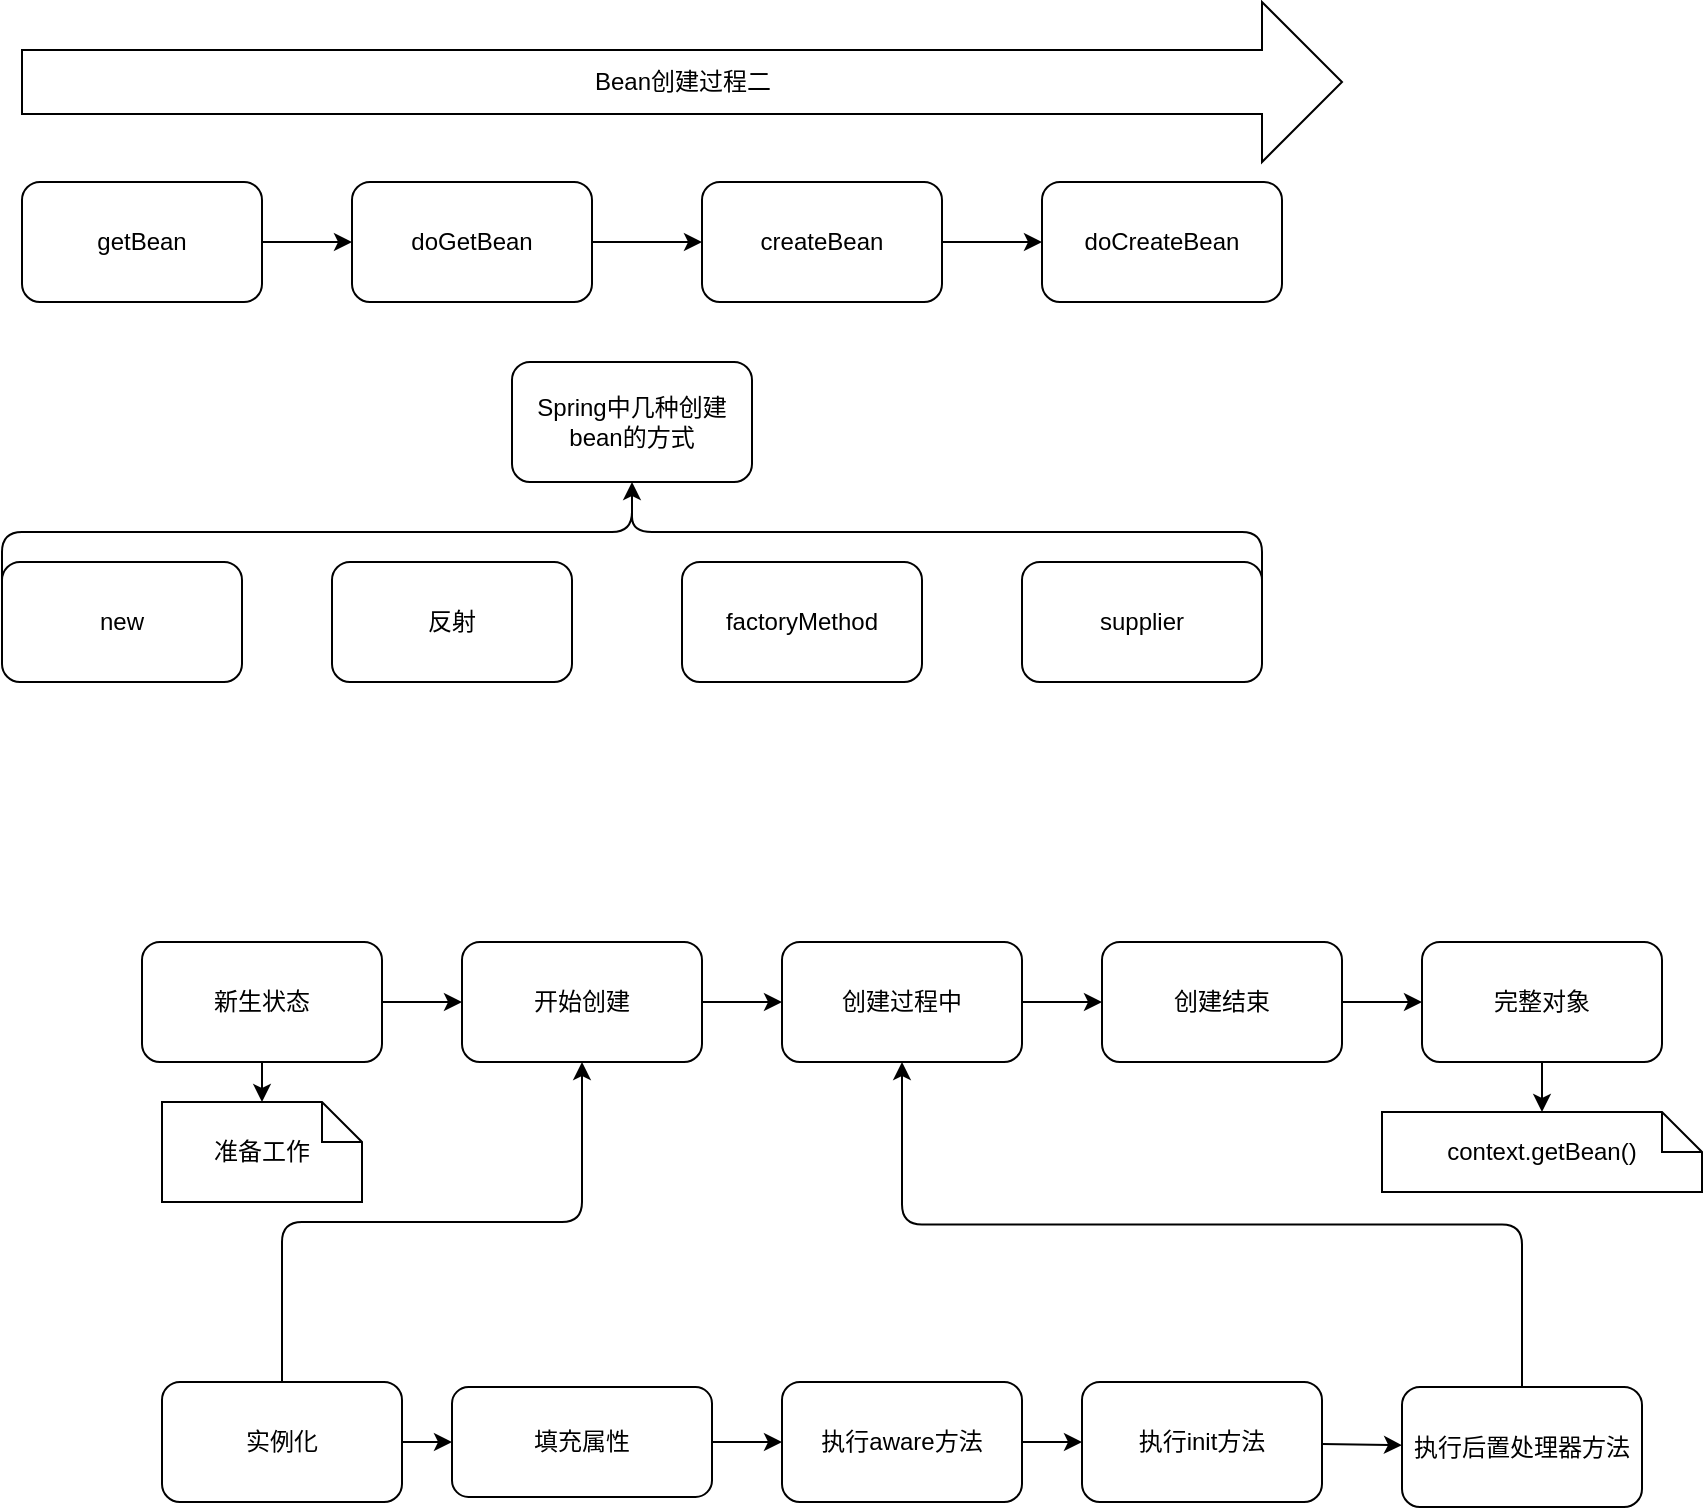 <mxfile>
    <diagram id="0c6S5G5RvyebtHSAQ-_h" name="Page-1">
        <mxGraphModel dx="1054" dy="617" grid="1" gridSize="10" guides="1" tooltips="1" connect="1" arrows="1" fold="1" page="1" pageScale="1" pageWidth="10000000" pageHeight="10000000" math="0" shadow="0">
            <root>
                <mxCell id="0"/>
                <mxCell id="1" parent="0"/>
                <mxCell id="19" value="Bean创建过程二" style="html=1;shadow=0;dashed=0;align=center;verticalAlign=middle;shape=mxgraph.arrows2.arrow;dy=0.6;dx=40;notch=0;" vertex="1" parent="1">
                    <mxGeometry x="90" y="230" width="660" height="80" as="geometry"/>
                </mxCell>
                <mxCell id="24" style="edgeStyle=none;html=1;exitX=1;exitY=0.5;exitDx=0;exitDy=0;" edge="1" parent="1" source="20" target="21">
                    <mxGeometry relative="1" as="geometry"/>
                </mxCell>
                <mxCell id="20" value="getBean" style="rounded=1;whiteSpace=wrap;html=1;" vertex="1" parent="1">
                    <mxGeometry x="90" y="320" width="120" height="60" as="geometry"/>
                </mxCell>
                <mxCell id="25" style="edgeStyle=none;html=1;exitX=1;exitY=0.5;exitDx=0;exitDy=0;" edge="1" parent="1" source="21" target="22">
                    <mxGeometry relative="1" as="geometry"/>
                </mxCell>
                <mxCell id="21" value="doGetBean" style="rounded=1;whiteSpace=wrap;html=1;" vertex="1" parent="1">
                    <mxGeometry x="255" y="320" width="120" height="60" as="geometry"/>
                </mxCell>
                <mxCell id="26" style="edgeStyle=none;html=1;exitX=1;exitY=0.5;exitDx=0;exitDy=0;" edge="1" parent="1" source="22" target="23">
                    <mxGeometry relative="1" as="geometry"/>
                </mxCell>
                <mxCell id="22" value="createBean" style="rounded=1;whiteSpace=wrap;html=1;" vertex="1" parent="1">
                    <mxGeometry x="430" y="320" width="120" height="60" as="geometry"/>
                </mxCell>
                <mxCell id="23" value="doCreateBean" style="rounded=1;whiteSpace=wrap;html=1;" vertex="1" parent="1">
                    <mxGeometry x="600" y="320" width="120" height="60" as="geometry"/>
                </mxCell>
                <mxCell id="27" value="new" style="rounded=1;whiteSpace=wrap;html=1;" vertex="1" parent="1">
                    <mxGeometry x="80" y="510" width="120" height="60" as="geometry"/>
                </mxCell>
                <mxCell id="28" value="反射" style="rounded=1;whiteSpace=wrap;html=1;" vertex="1" parent="1">
                    <mxGeometry x="245" y="510" width="120" height="60" as="geometry"/>
                </mxCell>
                <mxCell id="29" value="factoryMethod" style="rounded=1;whiteSpace=wrap;html=1;" vertex="1" parent="1">
                    <mxGeometry x="420" y="510" width="120" height="60" as="geometry"/>
                </mxCell>
                <mxCell id="30" value="supplier" style="rounded=1;whiteSpace=wrap;html=1;" vertex="1" parent="1">
                    <mxGeometry x="590" y="510" width="120" height="60" as="geometry"/>
                </mxCell>
                <mxCell id="38" style="edgeStyle=none;html=1;exitX=0.1;exitY=0.5;exitDx=0;exitDy=0;exitPerimeter=0;entryX=0.5;entryY=1;entryDx=0;entryDy=0;" edge="1" parent="1" source="31" target="37">
                    <mxGeometry relative="1" as="geometry"/>
                </mxCell>
                <mxCell id="31" value="" style="shape=curlyBracket;whiteSpace=wrap;html=1;rounded=1;flipH=1;rotation=-90;" vertex="1" parent="1">
                    <mxGeometry x="370" y="180" width="50" height="630" as="geometry"/>
                </mxCell>
                <mxCell id="37" value="Spring中几种创建bean的方式" style="rounded=1;whiteSpace=wrap;html=1;" vertex="1" parent="1">
                    <mxGeometry x="335" y="410" width="120" height="60" as="geometry"/>
                </mxCell>
                <mxCell id="43" style="edgeStyle=none;html=1;exitX=1;exitY=0.5;exitDx=0;exitDy=0;" edge="1" parent="1" source="39" target="40">
                    <mxGeometry relative="1" as="geometry"/>
                </mxCell>
                <mxCell id="49" style="edgeStyle=none;html=1;exitX=0.5;exitY=1;exitDx=0;exitDy=0;entryX=0.5;entryY=0;entryDx=0;entryDy=0;entryPerimeter=0;" edge="1" parent="1" source="39" target="48">
                    <mxGeometry relative="1" as="geometry"/>
                </mxCell>
                <mxCell id="39" value="新生状态" style="rounded=1;whiteSpace=wrap;html=1;" vertex="1" parent="1">
                    <mxGeometry x="150" y="700" width="120" height="60" as="geometry"/>
                </mxCell>
                <mxCell id="44" style="edgeStyle=none;html=1;exitX=1;exitY=0.5;exitDx=0;exitDy=0;" edge="1" parent="1" source="40" target="41">
                    <mxGeometry relative="1" as="geometry"/>
                </mxCell>
                <mxCell id="40" value="开始创建" style="rounded=1;whiteSpace=wrap;html=1;" vertex="1" parent="1">
                    <mxGeometry x="310" y="700" width="120" height="60" as="geometry"/>
                </mxCell>
                <mxCell id="45" style="edgeStyle=none;html=1;exitX=1;exitY=0.5;exitDx=0;exitDy=0;" edge="1" parent="1" source="41" target="42">
                    <mxGeometry relative="1" as="geometry"/>
                </mxCell>
                <mxCell id="41" value="创建过程中" style="rounded=1;whiteSpace=wrap;html=1;" vertex="1" parent="1">
                    <mxGeometry x="470" y="700" width="120" height="60" as="geometry"/>
                </mxCell>
                <mxCell id="65" value="" style="edgeStyle=orthogonalEdgeStyle;html=1;" edge="1" parent="1" source="42" target="64">
                    <mxGeometry relative="1" as="geometry"/>
                </mxCell>
                <mxCell id="42" value="创建结束" style="rounded=1;whiteSpace=wrap;html=1;" vertex="1" parent="1">
                    <mxGeometry x="630" y="700" width="120" height="60" as="geometry"/>
                </mxCell>
                <mxCell id="48" value="准备工作" style="shape=note;size=20;whiteSpace=wrap;html=1;" vertex="1" parent="1">
                    <mxGeometry x="160" y="780" width="100" height="50" as="geometry"/>
                </mxCell>
                <mxCell id="57" style="edgeStyle=none;html=1;exitX=1;exitY=0.5;exitDx=0;exitDy=0;" edge="1" parent="1" source="50" target="54">
                    <mxGeometry relative="1" as="geometry"/>
                </mxCell>
                <mxCell id="50" value="填充属性" style="rounded=1;whiteSpace=wrap;html=1;" vertex="1" parent="1">
                    <mxGeometry x="305" y="922.5" width="130" height="55" as="geometry"/>
                </mxCell>
                <mxCell id="60" value="" style="edgeStyle=none;html=1;" edge="1" parent="1" source="52" target="55">
                    <mxGeometry relative="1" as="geometry"/>
                </mxCell>
                <mxCell id="52" value="执行init方法" style="rounded=1;whiteSpace=wrap;html=1;" vertex="1" parent="1">
                    <mxGeometry x="620" y="920" width="120" height="60" as="geometry"/>
                </mxCell>
                <mxCell id="56" style="edgeStyle=none;html=1;exitX=1;exitY=0.5;exitDx=0;exitDy=0;entryX=0;entryY=0.5;entryDx=0;entryDy=0;" edge="1" parent="1" source="53" target="50">
                    <mxGeometry relative="1" as="geometry"/>
                </mxCell>
                <mxCell id="61" style="edgeStyle=orthogonalEdgeStyle;html=1;exitX=0.5;exitY=0;exitDx=0;exitDy=0;entryX=0.5;entryY=1;entryDx=0;entryDy=0;" edge="1" parent="1" source="53" target="40">
                    <mxGeometry relative="1" as="geometry"/>
                </mxCell>
                <mxCell id="53" value="实例化" style="rounded=1;whiteSpace=wrap;html=1;" vertex="1" parent="1">
                    <mxGeometry x="160" y="920" width="120" height="60" as="geometry"/>
                </mxCell>
                <mxCell id="59" value="" style="edgeStyle=none;html=1;" edge="1" parent="1" source="54" target="52">
                    <mxGeometry relative="1" as="geometry"/>
                </mxCell>
                <mxCell id="54" value="执行aware方法" style="rounded=1;whiteSpace=wrap;html=1;" vertex="1" parent="1">
                    <mxGeometry x="470" y="920" width="120" height="60" as="geometry"/>
                </mxCell>
                <mxCell id="63" style="edgeStyle=orthogonalEdgeStyle;html=1;exitX=0.5;exitY=0;exitDx=0;exitDy=0;entryX=0.5;entryY=1;entryDx=0;entryDy=0;" edge="1" parent="1" source="55" target="41">
                    <mxGeometry relative="1" as="geometry"/>
                </mxCell>
                <mxCell id="55" value="执行后置处理器方法" style="rounded=1;whiteSpace=wrap;html=1;" vertex="1" parent="1">
                    <mxGeometry x="780" y="922.5" width="120" height="60" as="geometry"/>
                </mxCell>
                <mxCell id="67" style="edgeStyle=orthogonalEdgeStyle;html=1;exitX=0.5;exitY=1;exitDx=0;exitDy=0;entryX=0.5;entryY=0;entryDx=0;entryDy=0;entryPerimeter=0;" edge="1" parent="1" source="64" target="66">
                    <mxGeometry relative="1" as="geometry"/>
                </mxCell>
                <mxCell id="64" value="完整对象" style="rounded=1;whiteSpace=wrap;html=1;" vertex="1" parent="1">
                    <mxGeometry x="790" y="700" width="120" height="60" as="geometry"/>
                </mxCell>
                <mxCell id="66" value="context.getBean()" style="shape=note;size=20;whiteSpace=wrap;html=1;" vertex="1" parent="1">
                    <mxGeometry x="770" y="785" width="160" height="40" as="geometry"/>
                </mxCell>
            </root>
        </mxGraphModel>
    </diagram>
</mxfile>